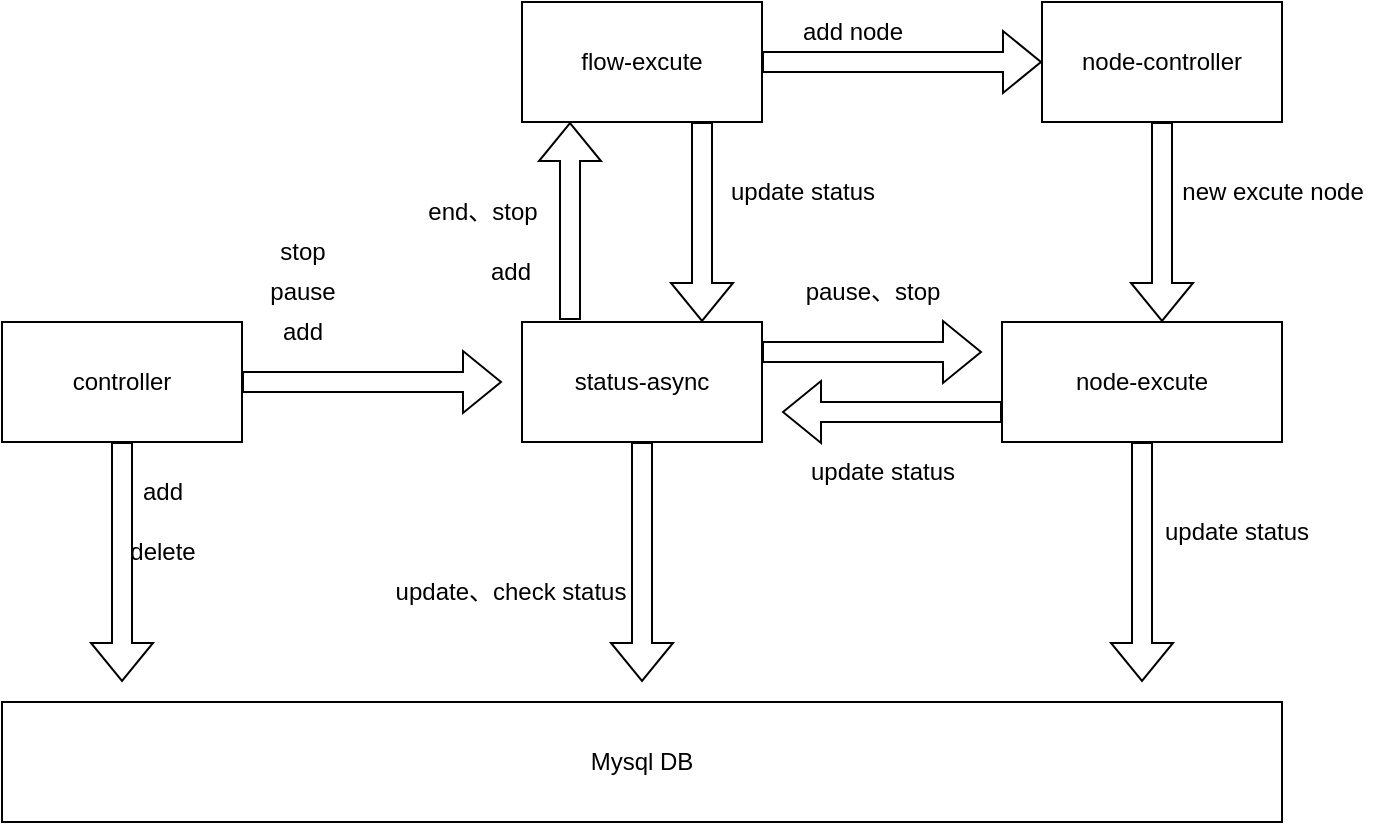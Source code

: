 <mxfile version="21.6.5" type="github">
  <diagram name="第 1 页" id="WqXJhaSLLUQTE0gSCGbV">
    <mxGraphModel dx="1063" dy="827" grid="1" gridSize="10" guides="1" tooltips="1" connect="1" arrows="1" fold="1" page="1" pageScale="1" pageWidth="827" pageHeight="1169" math="0" shadow="0">
      <root>
        <mxCell id="0" />
        <mxCell id="1" parent="0" />
        <mxCell id="pC1CZpYvU-gQLA5faWjE-1" value="node-excute" style="rounded=0;whiteSpace=wrap;html=1;" vertex="1" parent="1">
          <mxGeometry x="660" y="370" width="140" height="60" as="geometry" />
        </mxCell>
        <mxCell id="pC1CZpYvU-gQLA5faWjE-3" value="status-async" style="rounded=0;whiteSpace=wrap;html=1;" vertex="1" parent="1">
          <mxGeometry x="420" y="370" width="120" height="60" as="geometry" />
        </mxCell>
        <mxCell id="pC1CZpYvU-gQLA5faWjE-4" value="flow-excute" style="rounded=0;whiteSpace=wrap;html=1;" vertex="1" parent="1">
          <mxGeometry x="420" y="210" width="120" height="60" as="geometry" />
        </mxCell>
        <mxCell id="pC1CZpYvU-gQLA5faWjE-5" value="controller" style="rounded=0;whiteSpace=wrap;html=1;" vertex="1" parent="1">
          <mxGeometry x="160" y="370" width="120" height="60" as="geometry" />
        </mxCell>
        <mxCell id="pC1CZpYvU-gQLA5faWjE-6" value="Mysql DB" style="rounded=0;whiteSpace=wrap;html=1;" vertex="1" parent="1">
          <mxGeometry x="160" y="560" width="640" height="60" as="geometry" />
        </mxCell>
        <mxCell id="pC1CZpYvU-gQLA5faWjE-7" value="" style="shape=flexArrow;endArrow=classic;html=1;rounded=0;exitX=0.5;exitY=1;exitDx=0;exitDy=0;" edge="1" parent="1" source="pC1CZpYvU-gQLA5faWjE-5">
          <mxGeometry width="50" height="50" relative="1" as="geometry">
            <mxPoint x="250" y="520" as="sourcePoint" />
            <mxPoint x="220" y="550" as="targetPoint" />
          </mxGeometry>
        </mxCell>
        <mxCell id="pC1CZpYvU-gQLA5faWjE-8" value="add" style="text;html=1;align=center;verticalAlign=middle;resizable=0;points=[];autosize=1;strokeColor=none;fillColor=none;" vertex="1" parent="1">
          <mxGeometry x="220" y="440" width="40" height="30" as="geometry" />
        </mxCell>
        <mxCell id="pC1CZpYvU-gQLA5faWjE-9" value="delete" style="text;html=1;align=center;verticalAlign=middle;resizable=0;points=[];autosize=1;strokeColor=none;fillColor=none;" vertex="1" parent="1">
          <mxGeometry x="210" y="470" width="60" height="30" as="geometry" />
        </mxCell>
        <mxCell id="pC1CZpYvU-gQLA5faWjE-10" value="add" style="text;html=1;align=center;verticalAlign=middle;resizable=0;points=[];autosize=1;strokeColor=none;fillColor=none;" vertex="1" parent="1">
          <mxGeometry x="290" y="360" width="40" height="30" as="geometry" />
        </mxCell>
        <mxCell id="pC1CZpYvU-gQLA5faWjE-11" value="" style="shape=flexArrow;endArrow=classic;html=1;rounded=0;exitX=1;exitY=0.5;exitDx=0;exitDy=0;" edge="1" parent="1" source="pC1CZpYvU-gQLA5faWjE-5">
          <mxGeometry width="50" height="50" relative="1" as="geometry">
            <mxPoint x="310" y="410" as="sourcePoint" />
            <mxPoint x="410" y="400" as="targetPoint" />
          </mxGeometry>
        </mxCell>
        <mxCell id="pC1CZpYvU-gQLA5faWjE-12" value="pause" style="text;html=1;align=center;verticalAlign=middle;resizable=0;points=[];autosize=1;strokeColor=none;fillColor=none;" vertex="1" parent="1">
          <mxGeometry x="280" y="340" width="60" height="30" as="geometry" />
        </mxCell>
        <mxCell id="pC1CZpYvU-gQLA5faWjE-13" value="stop" style="text;html=1;align=center;verticalAlign=middle;resizable=0;points=[];autosize=1;strokeColor=none;fillColor=none;" vertex="1" parent="1">
          <mxGeometry x="285" y="320" width="50" height="30" as="geometry" />
        </mxCell>
        <mxCell id="pC1CZpYvU-gQLA5faWjE-14" value="" style="shape=flexArrow;endArrow=classic;html=1;rounded=0;exitX=0.2;exitY=-0.017;exitDx=0;exitDy=0;exitPerimeter=0;entryX=0.2;entryY=1;entryDx=0;entryDy=0;entryPerimeter=0;" edge="1" parent="1" source="pC1CZpYvU-gQLA5faWjE-3" target="pC1CZpYvU-gQLA5faWjE-4">
          <mxGeometry width="50" height="50" relative="1" as="geometry">
            <mxPoint x="590" y="340" as="sourcePoint" />
            <mxPoint x="640" y="290" as="targetPoint" />
          </mxGeometry>
        </mxCell>
        <mxCell id="pC1CZpYvU-gQLA5faWjE-16" value="add" style="text;html=1;align=center;verticalAlign=middle;resizable=0;points=[];autosize=1;strokeColor=none;fillColor=none;" vertex="1" parent="1">
          <mxGeometry x="394" y="330" width="40" height="30" as="geometry" />
        </mxCell>
        <mxCell id="pC1CZpYvU-gQLA5faWjE-17" value="" style="shape=flexArrow;endArrow=classic;html=1;rounded=0;exitX=0.75;exitY=1;exitDx=0;exitDy=0;entryX=0.75;entryY=0;entryDx=0;entryDy=0;" edge="1" parent="1" source="pC1CZpYvU-gQLA5faWjE-4" target="pC1CZpYvU-gQLA5faWjE-3">
          <mxGeometry width="50" height="50" relative="1" as="geometry">
            <mxPoint x="690" y="260" as="sourcePoint" />
            <mxPoint x="740" y="210" as="targetPoint" />
          </mxGeometry>
        </mxCell>
        <mxCell id="pC1CZpYvU-gQLA5faWjE-18" value="add node" style="text;html=1;align=center;verticalAlign=middle;resizable=0;points=[];autosize=1;strokeColor=none;fillColor=none;" vertex="1" parent="1">
          <mxGeometry x="550" y="210" width="70" height="30" as="geometry" />
        </mxCell>
        <mxCell id="pC1CZpYvU-gQLA5faWjE-19" value="node-controller" style="rounded=0;whiteSpace=wrap;html=1;" vertex="1" parent="1">
          <mxGeometry x="680" y="210" width="120" height="60" as="geometry" />
        </mxCell>
        <mxCell id="pC1CZpYvU-gQLA5faWjE-20" value="" style="shape=flexArrow;endArrow=classic;html=1;rounded=0;exitX=1;exitY=0.5;exitDx=0;exitDy=0;entryX=0;entryY=0.5;entryDx=0;entryDy=0;" edge="1" parent="1" source="pC1CZpYvU-gQLA5faWjE-4" target="pC1CZpYvU-gQLA5faWjE-19">
          <mxGeometry width="50" height="50" relative="1" as="geometry">
            <mxPoint x="570" y="190" as="sourcePoint" />
            <mxPoint x="620" y="140" as="targetPoint" />
          </mxGeometry>
        </mxCell>
        <mxCell id="pC1CZpYvU-gQLA5faWjE-21" value="" style="shape=flexArrow;endArrow=classic;html=1;rounded=0;exitX=0.5;exitY=1;exitDx=0;exitDy=0;" edge="1" parent="1" source="pC1CZpYvU-gQLA5faWjE-19">
          <mxGeometry width="50" height="50" relative="1" as="geometry">
            <mxPoint x="750" y="420" as="sourcePoint" />
            <mxPoint x="740" y="370" as="targetPoint" />
          </mxGeometry>
        </mxCell>
        <mxCell id="pC1CZpYvU-gQLA5faWjE-23" value="new excute node" style="text;html=1;align=center;verticalAlign=middle;resizable=0;points=[];autosize=1;strokeColor=none;fillColor=none;" vertex="1" parent="1">
          <mxGeometry x="740" y="290" width="110" height="30" as="geometry" />
        </mxCell>
        <mxCell id="pC1CZpYvU-gQLA5faWjE-25" value="" style="shape=flexArrow;endArrow=classic;html=1;rounded=0;exitX=0;exitY=0.75;exitDx=0;exitDy=0;" edge="1" parent="1" source="pC1CZpYvU-gQLA5faWjE-1">
          <mxGeometry width="50" height="50" relative="1" as="geometry">
            <mxPoint x="720" y="710" as="sourcePoint" />
            <mxPoint x="550" y="415" as="targetPoint" />
          </mxGeometry>
        </mxCell>
        <mxCell id="pC1CZpYvU-gQLA5faWjE-26" value="update status" style="text;html=1;align=center;verticalAlign=middle;resizable=0;points=[];autosize=1;strokeColor=none;fillColor=none;" vertex="1" parent="1">
          <mxGeometry x="550" y="430" width="100" height="30" as="geometry" />
        </mxCell>
        <mxCell id="pC1CZpYvU-gQLA5faWjE-27" value="" style="shape=flexArrow;endArrow=classic;html=1;rounded=0;exitX=1;exitY=0.25;exitDx=0;exitDy=0;" edge="1" parent="1" source="pC1CZpYvU-gQLA5faWjE-3">
          <mxGeometry width="50" height="50" relative="1" as="geometry">
            <mxPoint x="590" y="330" as="sourcePoint" />
            <mxPoint x="650" y="385" as="targetPoint" />
          </mxGeometry>
        </mxCell>
        <mxCell id="pC1CZpYvU-gQLA5faWjE-28" value="pause、stop" style="text;html=1;align=center;verticalAlign=middle;resizable=0;points=[];autosize=1;strokeColor=none;fillColor=none;" vertex="1" parent="1">
          <mxGeometry x="550" y="340" width="90" height="30" as="geometry" />
        </mxCell>
        <mxCell id="pC1CZpYvU-gQLA5faWjE-29" value="end、stop" style="text;html=1;align=center;verticalAlign=middle;resizable=0;points=[];autosize=1;strokeColor=none;fillColor=none;" vertex="1" parent="1">
          <mxGeometry x="360" y="300" width="80" height="30" as="geometry" />
        </mxCell>
        <mxCell id="pC1CZpYvU-gQLA5faWjE-30" value="" style="shape=flexArrow;endArrow=classic;html=1;rounded=0;exitX=0.5;exitY=1;exitDx=0;exitDy=0;" edge="1" parent="1" source="pC1CZpYvU-gQLA5faWjE-1">
          <mxGeometry width="50" height="50" relative="1" as="geometry">
            <mxPoint x="380" y="780" as="sourcePoint" />
            <mxPoint x="730" y="550" as="targetPoint" />
          </mxGeometry>
        </mxCell>
        <mxCell id="pC1CZpYvU-gQLA5faWjE-32" value="update status" style="text;html=1;align=center;verticalAlign=middle;resizable=0;points=[];autosize=1;strokeColor=none;fillColor=none;" vertex="1" parent="1">
          <mxGeometry x="727" y="460" width="100" height="30" as="geometry" />
        </mxCell>
        <mxCell id="pC1CZpYvU-gQLA5faWjE-33" value="update、check status" style="text;html=1;align=center;verticalAlign=middle;resizable=0;points=[];autosize=1;strokeColor=none;fillColor=none;" vertex="1" parent="1">
          <mxGeometry x="344" y="490" width="140" height="30" as="geometry" />
        </mxCell>
        <mxCell id="pC1CZpYvU-gQLA5faWjE-34" value="" style="shape=flexArrow;endArrow=classic;html=1;rounded=0;exitX=0.5;exitY=1;exitDx=0;exitDy=0;" edge="1" parent="1" source="pC1CZpYvU-gQLA5faWjE-3">
          <mxGeometry width="50" height="50" relative="1" as="geometry">
            <mxPoint x="540" y="540" as="sourcePoint" />
            <mxPoint x="480" y="550" as="targetPoint" />
          </mxGeometry>
        </mxCell>
        <mxCell id="pC1CZpYvU-gQLA5faWjE-35" value="update status" style="text;html=1;align=center;verticalAlign=middle;resizable=0;points=[];autosize=1;strokeColor=none;fillColor=none;" vertex="1" parent="1">
          <mxGeometry x="510" y="290" width="100" height="30" as="geometry" />
        </mxCell>
      </root>
    </mxGraphModel>
  </diagram>
</mxfile>
